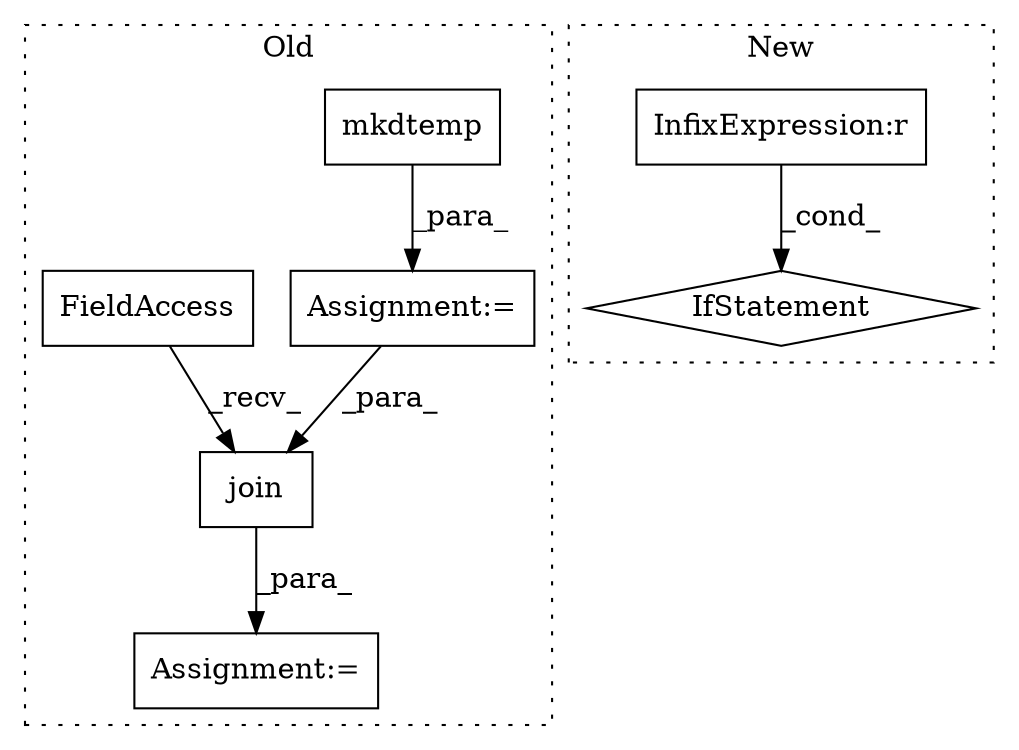 digraph G {
subgraph cluster0 {
1 [label="mkdtemp" a="32" s="1735" l="9" shape="box"];
3 [label="Assignment:=" a="7" s="1760" l="1" shape="box"];
4 [label="Assignment:=" a="7" s="1887" l="1" shape="box"];
5 [label="join" a="32" s="1915,1936" l="5,1" shape="box"];
6 [label="FieldAccess" a="22" s="1907" l="7" shape="box"];
label = "Old";
style="dotted";
}
subgraph cluster1 {
2 [label="IfStatement" a="25" s="3216,3239" l="4,2" shape="diamond"];
7 [label="InfixExpression:r" a="27" s="3231" l="4" shape="box"];
label = "New";
style="dotted";
}
1 -> 3 [label="_para_"];
3 -> 5 [label="_para_"];
5 -> 4 [label="_para_"];
6 -> 5 [label="_recv_"];
7 -> 2 [label="_cond_"];
}